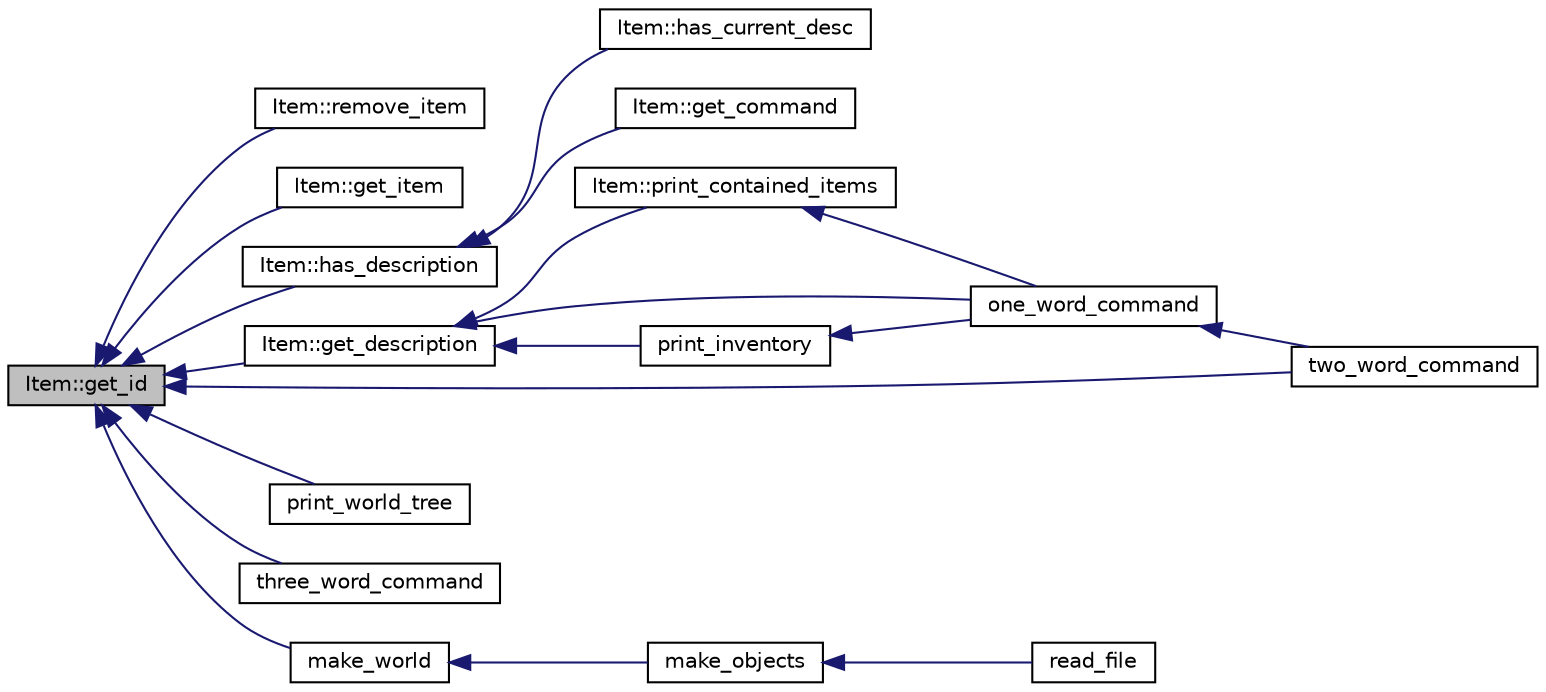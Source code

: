 digraph G
{
  edge [fontname="Helvetica",fontsize="10",labelfontname="Helvetica",labelfontsize="10"];
  node [fontname="Helvetica",fontsize="10",shape=record];
  rankdir="LR";
  Node1 [label="Item::get_id",height=0.2,width=0.4,color="black", fillcolor="grey75", style="filled" fontcolor="black"];
  Node1 -> Node2 [dir="back",color="midnightblue",fontsize="10",style="solid",fontname="Helvetica"];
  Node2 [label="Item::remove_item",height=0.2,width=0.4,color="black", fillcolor="white", style="filled",URL="$class_item.html#a47edaf75180ff10fe40144de345fdab3"];
  Node1 -> Node3 [dir="back",color="midnightblue",fontsize="10",style="solid",fontname="Helvetica"];
  Node3 [label="Item::get_item",height=0.2,width=0.4,color="black", fillcolor="white", style="filled",URL="$class_item.html#a27bb6d69a3c174f6c1815d9ed8ac6fde"];
  Node1 -> Node4 [dir="back",color="midnightblue",fontsize="10",style="solid",fontname="Helvetica"];
  Node4 [label="Item::has_description",height=0.2,width=0.4,color="black", fillcolor="white", style="filled",URL="$class_item.html#a75f9cdba85ba1ce65b4ff71073ba8387"];
  Node4 -> Node5 [dir="back",color="midnightblue",fontsize="10",style="solid",fontname="Helvetica"];
  Node5 [label="Item::has_current_desc",height=0.2,width=0.4,color="black", fillcolor="white", style="filled",URL="$class_item.html#a703702e1992a45ac32beb2eb0e3e38bf"];
  Node4 -> Node6 [dir="back",color="midnightblue",fontsize="10",style="solid",fontname="Helvetica"];
  Node6 [label="Item::get_command",height=0.2,width=0.4,color="black", fillcolor="white", style="filled",URL="$class_item.html#a62cc63f4b60feeb555226eceb851d7de"];
  Node1 -> Node7 [dir="back",color="midnightblue",fontsize="10",style="solid",fontname="Helvetica"];
  Node7 [label="Item::get_description",height=0.2,width=0.4,color="black", fillcolor="white", style="filled",URL="$class_item.html#a8652cab970af5b7ff68bf960a4e98fa2"];
  Node7 -> Node8 [dir="back",color="midnightblue",fontsize="10",style="solid",fontname="Helvetica"];
  Node8 [label="Item::print_contained_items",height=0.2,width=0.4,color="black", fillcolor="white", style="filled",URL="$class_item.html#aeacd2dfc86786b52c8362f9551e75b51"];
  Node8 -> Node9 [dir="back",color="midnightblue",fontsize="10",style="solid",fontname="Helvetica"];
  Node9 [label="one_word_command",height=0.2,width=0.4,color="black", fillcolor="white", style="filled",URL="$main_8cpp.html#a78152184f4ebdaba37bb689445028c31",tooltip="A method to handle one word commands."];
  Node9 -> Node10 [dir="back",color="midnightblue",fontsize="10",style="solid",fontname="Helvetica"];
  Node10 [label="two_word_command",height=0.2,width=0.4,color="black", fillcolor="white", style="filled",URL="$main_8cpp.html#a5671b7ea75581d5f7eb4a801d7c10919",tooltip="A method to handle two word commands."];
  Node7 -> Node9 [dir="back",color="midnightblue",fontsize="10",style="solid",fontname="Helvetica"];
  Node7 -> Node11 [dir="back",color="midnightblue",fontsize="10",style="solid",fontname="Helvetica"];
  Node11 [label="print_inventory",height=0.2,width=0.4,color="black", fillcolor="white", style="filled",URL="$main_8cpp.html#a49bc6a99aec6057c90704d156828f768"];
  Node11 -> Node9 [dir="back",color="midnightblue",fontsize="10",style="solid",fontname="Helvetica"];
  Node1 -> Node12 [dir="back",color="midnightblue",fontsize="10",style="solid",fontname="Helvetica"];
  Node12 [label="print_world_tree",height=0.2,width=0.4,color="black", fillcolor="white", style="filled",URL="$main_8cpp.html#a375accd99cb784704a708e4a3c20e2be"];
  Node1 -> Node10 [dir="back",color="midnightblue",fontsize="10",style="solid",fontname="Helvetica"];
  Node1 -> Node13 [dir="back",color="midnightblue",fontsize="10",style="solid",fontname="Helvetica"];
  Node13 [label="three_word_command",height=0.2,width=0.4,color="black", fillcolor="white", style="filled",URL="$main_8cpp.html#a47fd8dc4fa23701e1d3c6d9c33f9f675"];
  Node1 -> Node14 [dir="back",color="midnightblue",fontsize="10",style="solid",fontname="Helvetica"];
  Node14 [label="make_world",height=0.2,width=0.4,color="black", fillcolor="white", style="filled",URL="$parser_8h.html#aa822a7164b884d2b057604a10a69f160"];
  Node14 -> Node15 [dir="back",color="midnightblue",fontsize="10",style="solid",fontname="Helvetica"];
  Node15 [label="make_objects",height=0.2,width=0.4,color="black", fillcolor="white", style="filled",URL="$parser_8h.html#a0770bb1cd7b266aa1bdaca961380244c"];
  Node15 -> Node16 [dir="back",color="midnightblue",fontsize="10",style="solid",fontname="Helvetica"];
  Node16 [label="read_file",height=0.2,width=0.4,color="black", fillcolor="white", style="filled",URL="$parser_8h.html#a56cad0ffafea1cb6e859d550e423d599"];
}
